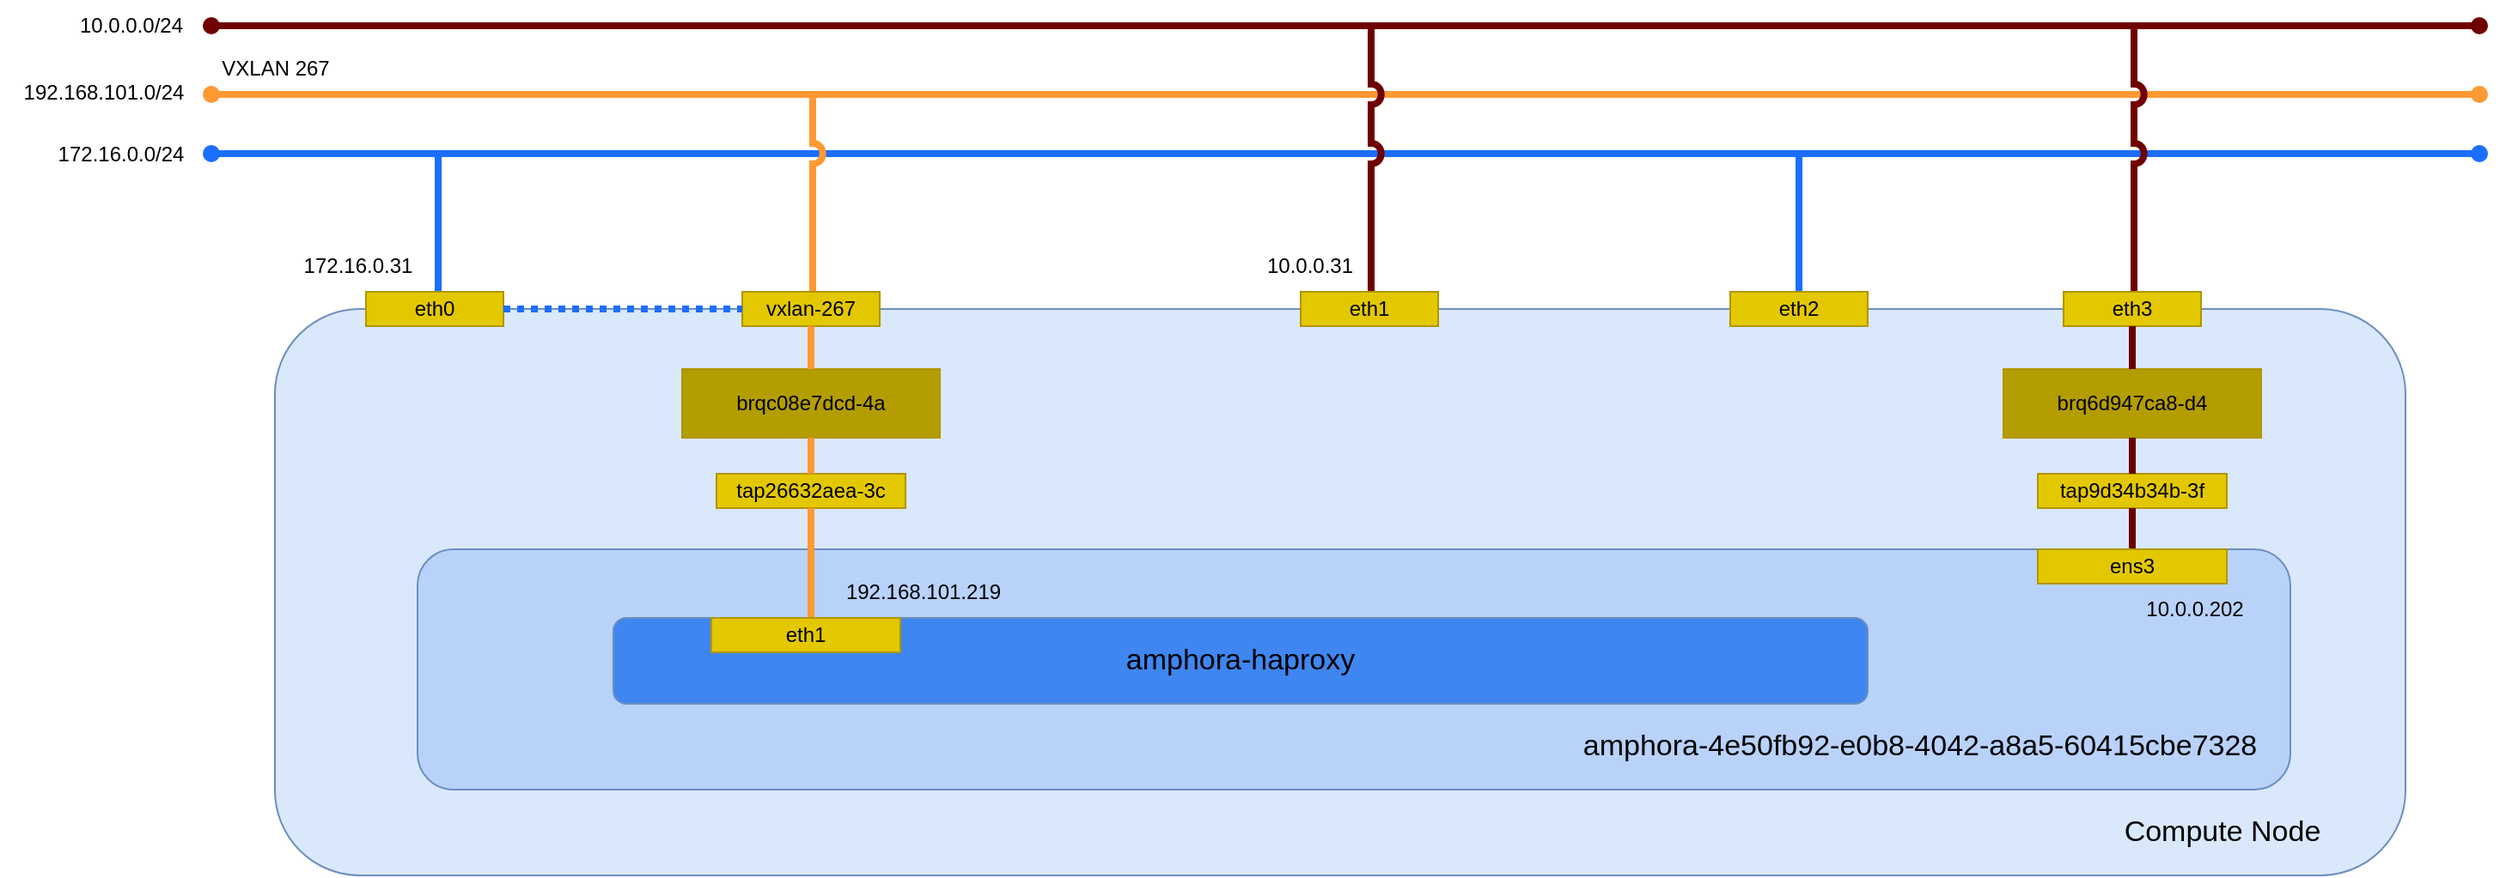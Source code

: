 <mxfile version="24.4.0" type="device">
  <diagram name="ページ1" id="6O8cq4Rfigk1k-ii5kAo">
    <mxGraphModel dx="2668" dy="780" grid="1" gridSize="10" guides="1" tooltips="1" connect="1" arrows="1" fold="1" page="1" pageScale="1" pageWidth="827" pageHeight="1169" math="0" shadow="0">
      <root>
        <mxCell id="0" />
        <object label="ネットワーク" id="1">
          <mxCell style="locked=1;" parent="0" />
        </object>
        <mxCell id="4jGIObLVKQul48obEb4T-1" value="" style="endArrow=oval;html=1;rounded=0;startArrow=oval;startFill=1;endFill=1;strokeWidth=4;fillColor=#a20025;strokeColor=#6F0000;" parent="1" edge="1">
          <mxGeometry width="50" height="50" relative="1" as="geometry">
            <mxPoint x="-704" y="25" as="sourcePoint" />
            <mxPoint x="616" y="25" as="targetPoint" />
          </mxGeometry>
        </mxCell>
        <mxCell id="4jGIObLVKQul48obEb4T-2" value="10.0.0.0/24" style="text;html=1;align=center;verticalAlign=middle;resizable=0;points=[];autosize=1;strokeColor=none;fillColor=none;" parent="1" vertex="1">
          <mxGeometry x="-791" y="10" width="80" height="30" as="geometry" />
        </mxCell>
        <mxCell id="4jGIObLVKQul48obEb4T-3" value="" style="endArrow=oval;html=1;rounded=0;startArrow=oval;startFill=1;endFill=1;strokeWidth=4;fillColor=#a20025;strokeColor=#1C6EFF;" parent="1" edge="1">
          <mxGeometry width="50" height="50" relative="1" as="geometry">
            <mxPoint x="-704" y="99.5" as="sourcePoint" />
            <mxPoint x="616" y="99.5" as="targetPoint" />
          </mxGeometry>
        </mxCell>
        <mxCell id="4jGIObLVKQul48obEb4T-4" value="172.16.0.0/24" style="text;html=1;align=center;verticalAlign=middle;resizable=0;points=[];autosize=1;strokeColor=none;fillColor=none;" parent="1" vertex="1">
          <mxGeometry x="-807" y="85" width="100" height="30" as="geometry" />
        </mxCell>
        <mxCell id="4jGIObLVKQul48obEb4T-7" value="" style="endArrow=none;html=1;rounded=0;startArrow=none;startFill=0;endFill=0;strokeWidth=4;fillColor=#a20025;strokeColor=#1C6EFF;jumpStyle=arc;" parent="1" edge="1">
          <mxGeometry width="50" height="50" relative="1" as="geometry">
            <mxPoint x="-572" y="100" as="sourcePoint" />
            <mxPoint x="-572" y="180" as="targetPoint" />
          </mxGeometry>
        </mxCell>
        <mxCell id="4jGIObLVKQul48obEb4T-8" value="" style="endArrow=none;html=1;rounded=0;startArrow=none;startFill=0;endFill=0;strokeWidth=4;fillColor=#a20025;strokeColor=#1C6EFF;jumpStyle=arc;" parent="1" edge="1">
          <mxGeometry width="50" height="50" relative="1" as="geometry">
            <mxPoint x="220" y="100" as="sourcePoint" />
            <mxPoint x="220" y="180" as="targetPoint" />
          </mxGeometry>
        </mxCell>
        <mxCell id="M0aNkdqrkt3nQFMPRbw5-3" value="" style="endArrow=oval;html=1;rounded=0;startArrow=oval;startFill=1;endFill=1;strokeWidth=4;fillColor=#a20025;strokeColor=#FF9933;" parent="1" edge="1">
          <mxGeometry width="50" height="50" relative="1" as="geometry">
            <mxPoint x="-704" y="65" as="sourcePoint" />
            <mxPoint x="616" y="65" as="targetPoint" />
          </mxGeometry>
        </mxCell>
        <mxCell id="M0aNkdqrkt3nQFMPRbw5-4" value="192.168.101.0/24" style="text;html=1;align=center;verticalAlign=middle;resizable=0;points=[];autosize=1;strokeColor=none;fillColor=none;" parent="1" vertex="1">
          <mxGeometry x="-827" y="49" width="120" height="30" as="geometry" />
        </mxCell>
        <mxCell id="M0aNkdqrkt3nQFMPRbw5-5" value="" style="endArrow=none;html=1;rounded=0;startArrow=none;startFill=0;endFill=0;strokeWidth=4;fillColor=#a20025;strokeColor=#FF9933;jumpStyle=arc;" parent="1" edge="1">
          <mxGeometry width="50" height="50" relative="1" as="geometry">
            <mxPoint x="-354" y="63" as="sourcePoint" />
            <mxPoint x="-354" y="193" as="targetPoint" />
          </mxGeometry>
        </mxCell>
        <mxCell id="M0aNkdqrkt3nQFMPRbw5-7" value="VXLAN 267" style="text;html=1;align=center;verticalAlign=middle;resizable=0;points=[];autosize=1;strokeColor=none;fillColor=none;" parent="1" vertex="1">
          <mxGeometry x="-707" y="35" width="80" height="30" as="geometry" />
        </mxCell>
        <mxCell id="4jGIObLVKQul48obEb4T-9" value="" style="endArrow=none;html=1;rounded=0;startArrow=none;startFill=0;endFill=0;strokeWidth=4;fillColor=#a20025;strokeColor=#6F0000;jumpStyle=arc;" parent="1" edge="1">
          <mxGeometry width="50" height="50" relative="1" as="geometry">
            <mxPoint x="415" y="26" as="sourcePoint" />
            <mxPoint x="415" y="180" as="targetPoint" />
          </mxGeometry>
        </mxCell>
        <mxCell id="4jGIObLVKQul48obEb4T-10" value="" style="endArrow=none;html=1;rounded=0;startArrow=none;startFill=0;endFill=0;strokeWidth=4;fillColor=#a20025;strokeColor=#6F0000;jumpStyle=arc;" parent="1" edge="1">
          <mxGeometry width="50" height="50" relative="1" as="geometry">
            <mxPoint x="-29" y="24" as="sourcePoint" />
            <mxPoint x="-29" y="180" as="targetPoint" />
          </mxGeometry>
        </mxCell>
        <object label="マシン" id="ExSx5SIZApUU_Iw7rpWn-6">
          <mxCell style="locked=1;" parent="0" />
        </object>
        <mxCell id="4jGIObLVKQul48obEb4T-24" value="" style="rounded=1;whiteSpace=wrap;html=1;fillColor=#dae8fc;strokeColor=#6c8ebf;" parent="ExSx5SIZApUU_Iw7rpWn-6" vertex="1">
          <mxGeometry x="-667" y="190" width="1240" height="330" as="geometry" />
        </mxCell>
        <mxCell id="4jGIObLVKQul48obEb4T-25" value="eth1" style="rounded=0;whiteSpace=wrap;html=1;fillColor=#e3c800;fontColor=#000000;strokeColor=#B09500;" parent="ExSx5SIZApUU_Iw7rpWn-6" vertex="1">
          <mxGeometry x="-70" y="180" width="80" height="20" as="geometry" />
        </mxCell>
        <mxCell id="4jGIObLVKQul48obEb4T-26" value="eth0" style="rounded=0;whiteSpace=wrap;html=1;fillColor=#e3c800;fontColor=#000000;strokeColor=#B09500;" parent="ExSx5SIZApUU_Iw7rpWn-6" vertex="1">
          <mxGeometry x="-614" y="180" width="80" height="20" as="geometry" />
        </mxCell>
        <mxCell id="4jGIObLVKQul48obEb4T-27" value="172.16.0.31" style="text;html=1;align=center;verticalAlign=middle;resizable=0;points=[];autosize=1;strokeColor=none;fillColor=none;" parent="ExSx5SIZApUU_Iw7rpWn-6" vertex="1">
          <mxGeometry x="-664" y="150" width="90" height="30" as="geometry" />
        </mxCell>
        <mxCell id="4jGIObLVKQul48obEb4T-28" value="vxlan-267" style="rounded=0;whiteSpace=wrap;html=1;fillColor=#e3c800;fontColor=#000000;strokeColor=#B09500;" parent="ExSx5SIZApUU_Iw7rpWn-6" vertex="1">
          <mxGeometry x="-395" y="180" width="80" height="20" as="geometry" />
        </mxCell>
        <mxCell id="4jGIObLVKQul48obEb4T-29" value="&lt;div&gt;eth3&lt;/div&gt;" style="rounded=0;whiteSpace=wrap;html=1;fillColor=#e3c800;fontColor=#000000;strokeColor=#B09500;" parent="ExSx5SIZApUU_Iw7rpWn-6" vertex="1">
          <mxGeometry x="374" y="180" width="80" height="20" as="geometry" />
        </mxCell>
        <mxCell id="4jGIObLVKQul48obEb4T-30" value="10.0.0.31" style="text;html=1;align=center;verticalAlign=middle;resizable=0;points=[];autosize=1;strokeColor=none;fillColor=none;" parent="ExSx5SIZApUU_Iw7rpWn-6" vertex="1">
          <mxGeometry x="-100" y="150" width="70" height="30" as="geometry" />
        </mxCell>
        <mxCell id="21zLahzKs5m0MUraH8DA-1" value="&lt;font style=&quot;font-size: 17px;&quot;&gt;Compute Node&lt;/font&gt;" style="text;html=1;align=center;verticalAlign=middle;resizable=0;points=[];autosize=1;strokeColor=none;fillColor=none;" parent="ExSx5SIZApUU_Iw7rpWn-6" vertex="1">
          <mxGeometry x="396" y="480" width="140" height="30" as="geometry" />
        </mxCell>
        <mxCell id="21zLahzKs5m0MUraH8DA-2" value="brqc08e7dcd-4a" style="rounded=0;whiteSpace=wrap;html=1;fillColor=#B39D00;fontColor=#000000;strokeColor=#B09500;" parent="ExSx5SIZApUU_Iw7rpWn-6" vertex="1">
          <mxGeometry x="-430" y="225" width="150" height="40" as="geometry" />
        </mxCell>
        <mxCell id="21zLahzKs5m0MUraH8DA-6" value="tap26632aea-3c" style="rounded=0;whiteSpace=wrap;html=1;fillColor=#e3c800;fontColor=#000000;strokeColor=#B09500;" parent="ExSx5SIZApUU_Iw7rpWn-6" vertex="1">
          <mxGeometry x="-410" y="286" width="110" height="20" as="geometry" />
        </mxCell>
        <mxCell id="4jGIObLVKQul48obEb4T-32" value="" style="endArrow=none;html=1;rounded=0;startArrow=none;startFill=0;endFill=0;strokeWidth=4;fillColor=#a20025;strokeColor=#FF9933;jumpStyle=arc;entryX=0.5;entryY=0;entryDx=0;entryDy=0;exitX=0.5;exitY=1;exitDx=0;exitDy=0;" parent="ExSx5SIZApUU_Iw7rpWn-6" source="4jGIObLVKQul48obEb4T-28" target="21zLahzKs5m0MUraH8DA-2" edge="1">
          <mxGeometry width="50" height="50" relative="1" as="geometry">
            <mxPoint x="-344" y="110" as="sourcePoint" />
            <mxPoint x="-344" y="190" as="targetPoint" />
          </mxGeometry>
        </mxCell>
        <mxCell id="4jGIObLVKQul48obEb4T-33" value="" style="endArrow=none;html=1;rounded=0;startArrow=none;startFill=0;endFill=0;strokeWidth=4;fillColor=#a20025;strokeColor=#FF9933;jumpStyle=arc;entryX=0.5;entryY=0;entryDx=0;entryDy=0;exitX=0.5;exitY=1;exitDx=0;exitDy=0;" parent="ExSx5SIZApUU_Iw7rpWn-6" source="21zLahzKs5m0MUraH8DA-2" target="21zLahzKs5m0MUraH8DA-6" edge="1">
          <mxGeometry width="50" height="50" relative="1" as="geometry">
            <mxPoint x="-345" y="210" as="sourcePoint" />
            <mxPoint x="-345" y="235" as="targetPoint" />
          </mxGeometry>
        </mxCell>
        <mxCell id="M0aNkdqrkt3nQFMPRbw5-1" value="eth2" style="rounded=0;whiteSpace=wrap;html=1;fillColor=#e3c800;fontColor=#000000;strokeColor=#B09500;" parent="ExSx5SIZApUU_Iw7rpWn-6" vertex="1">
          <mxGeometry x="180" y="180" width="80" height="20" as="geometry" />
        </mxCell>
        <mxCell id="4lIEDscR55tSprHe2tTV-1" value="" style="endArrow=none;html=1;rounded=0;startArrow=none;startFill=0;endFill=0;strokeWidth=4;fillColor=#a20025;strokeColor=#1C6EFF;jumpStyle=arc;exitX=1;exitY=0.5;exitDx=0;exitDy=0;entryX=0;entryY=0.5;entryDx=0;entryDy=0;dashed=1;dashPattern=1 1;" parent="ExSx5SIZApUU_Iw7rpWn-6" source="4jGIObLVKQul48obEb4T-26" target="4jGIObLVKQul48obEb4T-28" edge="1">
          <mxGeometry width="50" height="50" relative="1" as="geometry">
            <mxPoint x="384" y="110" as="sourcePoint" />
            <mxPoint x="-160" y="180" as="targetPoint" />
          </mxGeometry>
        </mxCell>
        <mxCell id="RoBnGFcZRvO5XKWqFeII-2" value="brq6d947ca8-d4" style="rounded=0;whiteSpace=wrap;html=1;fillColor=#B39D00;fontColor=#000000;strokeColor=#B09500;" vertex="1" parent="ExSx5SIZApUU_Iw7rpWn-6">
          <mxGeometry x="339" y="225" width="150" height="40" as="geometry" />
        </mxCell>
        <mxCell id="RoBnGFcZRvO5XKWqFeII-3" value="tap9d34b34b-3f" style="rounded=0;whiteSpace=wrap;html=1;fillColor=#e3c800;fontColor=#000000;strokeColor=#B09500;" vertex="1" parent="ExSx5SIZApUU_Iw7rpWn-6">
          <mxGeometry x="359" y="286" width="110" height="20" as="geometry" />
        </mxCell>
        <mxCell id="RoBnGFcZRvO5XKWqFeII-8" value="" style="endArrow=none;html=1;rounded=0;startArrow=none;startFill=0;endFill=0;strokeWidth=4;fillColor=#a20025;strokeColor=#6F0000;jumpStyle=arc;entryX=0.5;entryY=0;entryDx=0;entryDy=0;exitX=0.5;exitY=1;exitDx=0;exitDy=0;" edge="1" parent="ExSx5SIZApUU_Iw7rpWn-6" source="4jGIObLVKQul48obEb4T-29" target="RoBnGFcZRvO5XKWqFeII-2">
          <mxGeometry width="50" height="50" relative="1" as="geometry">
            <mxPoint x="425" y="36" as="sourcePoint" />
            <mxPoint x="425" y="190" as="targetPoint" />
          </mxGeometry>
        </mxCell>
        <mxCell id="RoBnGFcZRvO5XKWqFeII-9" value="" style="endArrow=none;html=1;rounded=0;startArrow=none;startFill=0;endFill=0;strokeWidth=4;fillColor=#a20025;strokeColor=#6F0000;jumpStyle=arc;entryX=0.5;entryY=0;entryDx=0;entryDy=0;exitX=0.5;exitY=1;exitDx=0;exitDy=0;" edge="1" parent="ExSx5SIZApUU_Iw7rpWn-6" source="RoBnGFcZRvO5XKWqFeII-2" target="RoBnGFcZRvO5XKWqFeII-3">
          <mxGeometry width="50" height="50" relative="1" as="geometry">
            <mxPoint x="424" y="210" as="sourcePoint" />
            <mxPoint x="424" y="235" as="targetPoint" />
          </mxGeometry>
        </mxCell>
        <mxCell id="RoBnGFcZRvO5XKWqFeII-10" value="" style="endArrow=none;html=1;rounded=0;startArrow=none;startFill=0;endFill=0;strokeWidth=4;fillColor=#a20025;strokeColor=#6F0000;jumpStyle=arc;exitX=0.5;exitY=1;exitDx=0;exitDy=0;" edge="1" parent="ExSx5SIZApUU_Iw7rpWn-6" source="RoBnGFcZRvO5XKWqFeII-3">
          <mxGeometry width="50" height="50" relative="1" as="geometry">
            <mxPoint x="424" y="275" as="sourcePoint" />
            <mxPoint x="414" y="340" as="targetPoint" />
          </mxGeometry>
        </mxCell>
        <object label="インスタンス" id="21zLahzKs5m0MUraH8DA-9">
          <mxCell style="locked=1;" parent="0" />
        </object>
        <mxCell id="21zLahzKs5m0MUraH8DA-10" value="" style="rounded=1;whiteSpace=wrap;html=1;fillColor=#b8d2fa;strokeColor=#6c8ebf;align=center;horizontal=1;" parent="21zLahzKs5m0MUraH8DA-9" vertex="1">
          <mxGeometry x="-584" y="330" width="1090" height="140" as="geometry" />
        </mxCell>
        <mxCell id="21zLahzKs5m0MUraH8DA-14" value="10.0.0.202" style="text;html=1;align=center;verticalAlign=middle;resizable=0;points=[];autosize=1;strokeColor=none;fillColor=none;" parent="21zLahzKs5m0MUraH8DA-9" vertex="1">
          <mxGeometry x="410" y="350" width="80" height="30" as="geometry" />
        </mxCell>
        <mxCell id="RoBnGFcZRvO5XKWqFeII-7" value="ens3" style="rounded=0;whiteSpace=wrap;html=1;fillColor=#e3c800;fontColor=#000000;strokeColor=#B09500;" vertex="1" parent="21zLahzKs5m0MUraH8DA-9">
          <mxGeometry x="359" y="330" width="110" height="20" as="geometry" />
        </mxCell>
        <mxCell id="RoBnGFcZRvO5XKWqFeII-13" value="" style="endArrow=none;html=1;rounded=0;startArrow=none;startFill=0;endFill=0;strokeWidth=4;fillColor=#a20025;strokeColor=#FF9933;jumpStyle=arc;exitX=0.5;exitY=1;exitDx=0;exitDy=0;entryX=0.252;entryY=0.576;entryDx=0;entryDy=0;entryPerimeter=0;" edge="1" parent="21zLahzKs5m0MUraH8DA-9">
          <mxGeometry width="50" height="50" relative="1" as="geometry">
            <mxPoint x="-355" y="306" as="sourcePoint" />
            <mxPoint x="-355" y="380" as="targetPoint" />
          </mxGeometry>
        </mxCell>
        <object label="HAProxy" id="RoBnGFcZRvO5XKWqFeII-1">
          <mxCell style="locked=1;" parent="0" />
        </object>
        <mxCell id="RoBnGFcZRvO5XKWqFeII-4" value="&lt;font style=&quot;font-size: 17px;&quot;&gt;amphora-haproxy&lt;/font&gt;" style="rounded=1;whiteSpace=wrap;html=1;fillColor=#3f86f1;strokeColor=#6c8ebf;align=center;horizontal=1;" vertex="1" parent="RoBnGFcZRvO5XKWqFeII-1">
          <mxGeometry x="-470" y="370" width="730" height="50" as="geometry" />
        </mxCell>
        <mxCell id="RoBnGFcZRvO5XKWqFeII-5" value="&lt;font style=&quot;font-size: 17px;&quot;&gt;amphora-4e50fb92-e0b8-4042-a8a5-60415cbe7328&lt;/font&gt;" style="text;html=1;align=center;verticalAlign=middle;resizable=0;points=[];autosize=1;strokeColor=none;fillColor=none;" vertex="1" parent="RoBnGFcZRvO5XKWqFeII-1">
          <mxGeometry x="80" y="430" width="420" height="30" as="geometry" />
        </mxCell>
        <mxCell id="RoBnGFcZRvO5XKWqFeII-11" value="eth1" style="rounded=0;whiteSpace=wrap;html=1;fillColor=#e3c800;fontColor=#000000;strokeColor=#B09500;" vertex="1" parent="RoBnGFcZRvO5XKWqFeII-1">
          <mxGeometry x="-413" y="370" width="110" height="20" as="geometry" />
        </mxCell>
        <mxCell id="RoBnGFcZRvO5XKWqFeII-12" value="192.168.101.219" style="text;html=1;align=center;verticalAlign=middle;resizable=0;points=[];autosize=1;strokeColor=none;fillColor=none;" vertex="1" parent="RoBnGFcZRvO5XKWqFeII-1">
          <mxGeometry x="-350" y="340" width="120" height="30" as="geometry" />
        </mxCell>
      </root>
    </mxGraphModel>
  </diagram>
</mxfile>
